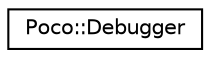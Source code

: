digraph "Graphical Class Hierarchy"
{
 // LATEX_PDF_SIZE
  edge [fontname="Helvetica",fontsize="10",labelfontname="Helvetica",labelfontsize="10"];
  node [fontname="Helvetica",fontsize="10",shape=record];
  rankdir="LR";
  Node0 [label="Poco::Debugger",height=0.2,width=0.4,color="black", fillcolor="white", style="filled",URL="$classPoco_1_1Debugger.html",tooltip=" "];
}

